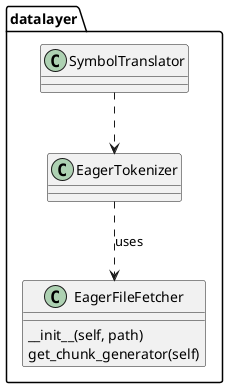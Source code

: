 @startuml

package datalayer {
    class SymbolTranslator
    SymbolTranslator ..> EagerTokenizer

    class EagerFileFetcher
    EagerFileFetcher : __init__(self, path)
    EagerFileFetcher : get_chunk_generator(self)

    class EagerTokenizer
    EagerTokenizer ..> EagerFileFetcher: uses
}

@enduml